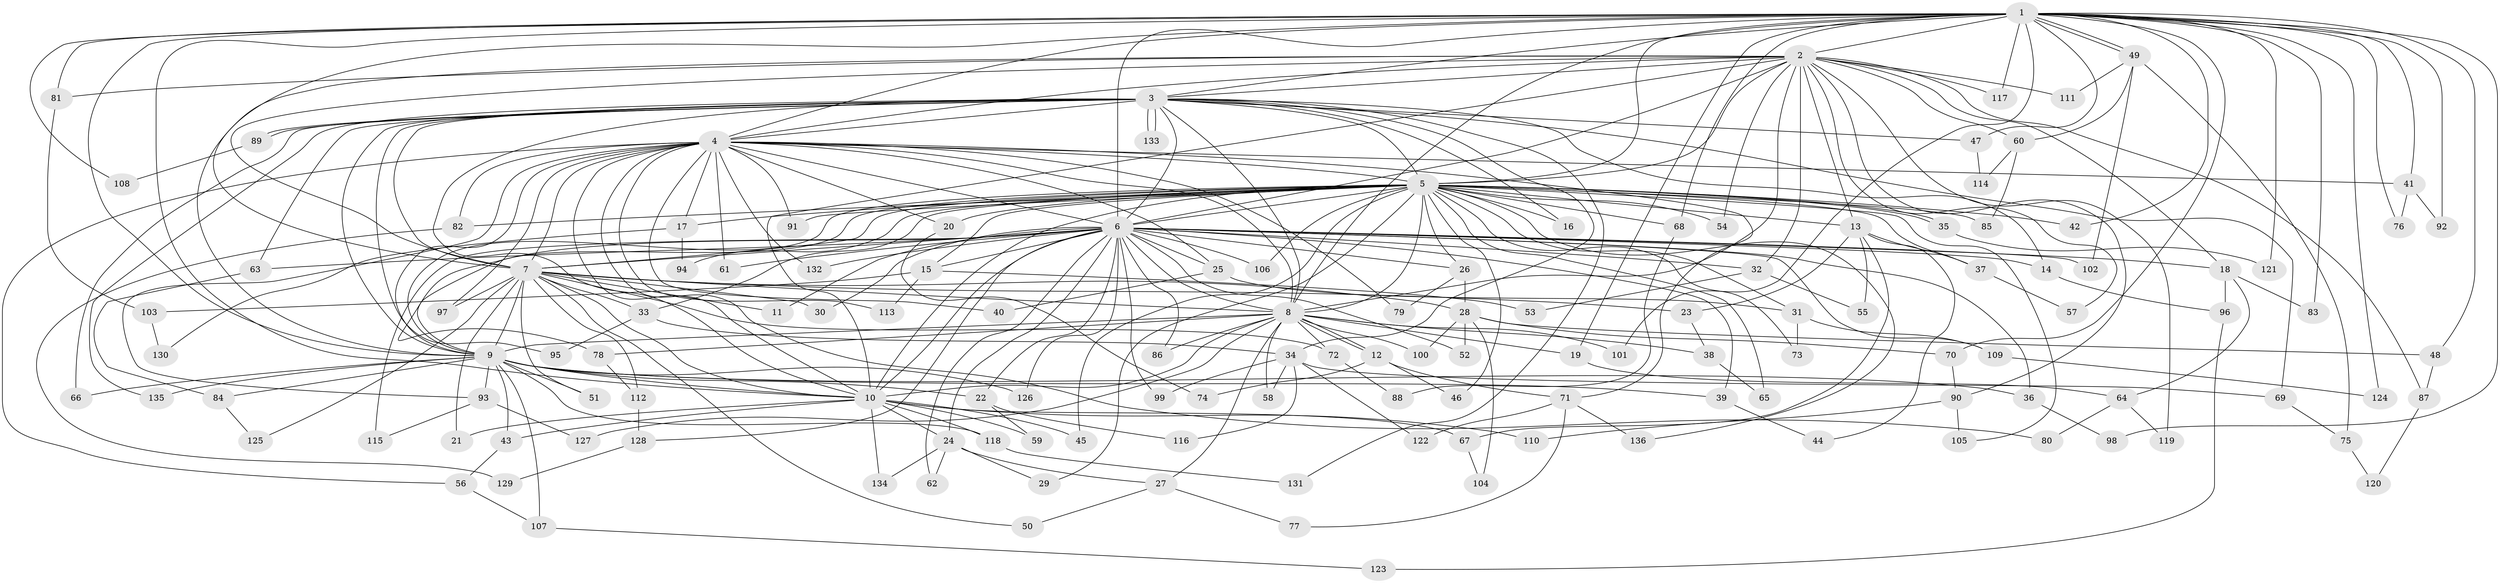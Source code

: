 // coarse degree distribution, {26: 0.010526315789473684, 19: 0.021052631578947368, 22: 0.010526315789473684, 23: 0.010526315789473684, 34: 0.010526315789473684, 32: 0.010526315789473684, 21: 0.010526315789473684, 20: 0.010526315789473684, 15: 0.010526315789473684, 2: 0.42105263157894735, 5: 0.06315789473684211, 7: 0.042105263157894736, 3: 0.25263157894736843, 4: 0.10526315789473684, 1: 0.010526315789473684}
// Generated by graph-tools (version 1.1) at 2025/17/03/04/25 18:17:52]
// undirected, 136 vertices, 297 edges
graph export_dot {
graph [start="1"]
  node [color=gray90,style=filled];
  1;
  2;
  3;
  4;
  5;
  6;
  7;
  8;
  9;
  10;
  11;
  12;
  13;
  14;
  15;
  16;
  17;
  18;
  19;
  20;
  21;
  22;
  23;
  24;
  25;
  26;
  27;
  28;
  29;
  30;
  31;
  32;
  33;
  34;
  35;
  36;
  37;
  38;
  39;
  40;
  41;
  42;
  43;
  44;
  45;
  46;
  47;
  48;
  49;
  50;
  51;
  52;
  53;
  54;
  55;
  56;
  57;
  58;
  59;
  60;
  61;
  62;
  63;
  64;
  65;
  66;
  67;
  68;
  69;
  70;
  71;
  72;
  73;
  74;
  75;
  76;
  77;
  78;
  79;
  80;
  81;
  82;
  83;
  84;
  85;
  86;
  87;
  88;
  89;
  90;
  91;
  92;
  93;
  94;
  95;
  96;
  97;
  98;
  99;
  100;
  101;
  102;
  103;
  104;
  105;
  106;
  107;
  108;
  109;
  110;
  111;
  112;
  113;
  114;
  115;
  116;
  117;
  118;
  119;
  120;
  121;
  122;
  123;
  124;
  125;
  126;
  127;
  128;
  129;
  130;
  131;
  132;
  133;
  134;
  135;
  136;
  1 -- 2;
  1 -- 3;
  1 -- 4;
  1 -- 5;
  1 -- 6;
  1 -- 7;
  1 -- 8;
  1 -- 9;
  1 -- 10;
  1 -- 19;
  1 -- 41;
  1 -- 42;
  1 -- 47;
  1 -- 48;
  1 -- 49;
  1 -- 49;
  1 -- 68;
  1 -- 70;
  1 -- 76;
  1 -- 81;
  1 -- 83;
  1 -- 92;
  1 -- 98;
  1 -- 101;
  1 -- 108;
  1 -- 117;
  1 -- 121;
  1 -- 124;
  2 -- 3;
  2 -- 4;
  2 -- 5;
  2 -- 6;
  2 -- 7;
  2 -- 8;
  2 -- 9;
  2 -- 10;
  2 -- 13;
  2 -- 18;
  2 -- 32;
  2 -- 54;
  2 -- 57;
  2 -- 60;
  2 -- 81;
  2 -- 87;
  2 -- 90;
  2 -- 111;
  2 -- 117;
  2 -- 119;
  3 -- 4;
  3 -- 5;
  3 -- 6;
  3 -- 7;
  3 -- 8;
  3 -- 9;
  3 -- 10;
  3 -- 14;
  3 -- 16;
  3 -- 34;
  3 -- 47;
  3 -- 63;
  3 -- 66;
  3 -- 69;
  3 -- 89;
  3 -- 89;
  3 -- 95;
  3 -- 131;
  3 -- 133;
  3 -- 133;
  3 -- 135;
  4 -- 5;
  4 -- 6;
  4 -- 7;
  4 -- 8;
  4 -- 9;
  4 -- 10;
  4 -- 17;
  4 -- 20;
  4 -- 25;
  4 -- 40;
  4 -- 41;
  4 -- 56;
  4 -- 61;
  4 -- 71;
  4 -- 79;
  4 -- 80;
  4 -- 82;
  4 -- 91;
  4 -- 93;
  4 -- 97;
  4 -- 113;
  4 -- 132;
  5 -- 6;
  5 -- 7;
  5 -- 8;
  5 -- 9;
  5 -- 10;
  5 -- 13;
  5 -- 15;
  5 -- 16;
  5 -- 17;
  5 -- 20;
  5 -- 26;
  5 -- 29;
  5 -- 31;
  5 -- 33;
  5 -- 35;
  5 -- 35;
  5 -- 37;
  5 -- 42;
  5 -- 45;
  5 -- 46;
  5 -- 54;
  5 -- 65;
  5 -- 68;
  5 -- 73;
  5 -- 78;
  5 -- 82;
  5 -- 85;
  5 -- 91;
  5 -- 94;
  5 -- 105;
  5 -- 106;
  5 -- 136;
  6 -- 7;
  6 -- 8;
  6 -- 9;
  6 -- 10;
  6 -- 11;
  6 -- 14;
  6 -- 15;
  6 -- 18;
  6 -- 22;
  6 -- 24;
  6 -- 25;
  6 -- 26;
  6 -- 30;
  6 -- 32;
  6 -- 36;
  6 -- 39;
  6 -- 52;
  6 -- 61;
  6 -- 62;
  6 -- 63;
  6 -- 86;
  6 -- 99;
  6 -- 102;
  6 -- 106;
  6 -- 109;
  6 -- 115;
  6 -- 126;
  6 -- 128;
  6 -- 132;
  7 -- 8;
  7 -- 9;
  7 -- 10;
  7 -- 11;
  7 -- 21;
  7 -- 23;
  7 -- 28;
  7 -- 30;
  7 -- 33;
  7 -- 50;
  7 -- 51;
  7 -- 72;
  7 -- 97;
  7 -- 112;
  7 -- 125;
  8 -- 9;
  8 -- 10;
  8 -- 12;
  8 -- 12;
  8 -- 19;
  8 -- 27;
  8 -- 38;
  8 -- 58;
  8 -- 72;
  8 -- 78;
  8 -- 86;
  8 -- 100;
  8 -- 101;
  8 -- 127;
  9 -- 10;
  9 -- 22;
  9 -- 36;
  9 -- 39;
  9 -- 43;
  9 -- 51;
  9 -- 66;
  9 -- 84;
  9 -- 93;
  9 -- 107;
  9 -- 118;
  9 -- 126;
  9 -- 135;
  10 -- 21;
  10 -- 24;
  10 -- 43;
  10 -- 45;
  10 -- 59;
  10 -- 67;
  10 -- 110;
  10 -- 118;
  10 -- 134;
  12 -- 46;
  12 -- 71;
  12 -- 74;
  13 -- 23;
  13 -- 37;
  13 -- 44;
  13 -- 55;
  13 -- 67;
  14 -- 96;
  15 -- 53;
  15 -- 103;
  15 -- 113;
  17 -- 94;
  17 -- 130;
  18 -- 64;
  18 -- 83;
  18 -- 96;
  19 -- 64;
  20 -- 74;
  22 -- 59;
  22 -- 116;
  23 -- 38;
  24 -- 27;
  24 -- 29;
  24 -- 62;
  24 -- 134;
  25 -- 31;
  25 -- 40;
  26 -- 28;
  26 -- 79;
  27 -- 50;
  27 -- 77;
  28 -- 48;
  28 -- 52;
  28 -- 70;
  28 -- 100;
  28 -- 104;
  31 -- 73;
  31 -- 109;
  32 -- 53;
  32 -- 55;
  33 -- 34;
  33 -- 95;
  34 -- 58;
  34 -- 69;
  34 -- 99;
  34 -- 116;
  34 -- 122;
  35 -- 121;
  36 -- 98;
  37 -- 57;
  38 -- 65;
  39 -- 44;
  41 -- 76;
  41 -- 92;
  43 -- 56;
  47 -- 114;
  48 -- 87;
  49 -- 60;
  49 -- 75;
  49 -- 102;
  49 -- 111;
  56 -- 107;
  60 -- 85;
  60 -- 114;
  63 -- 84;
  64 -- 80;
  64 -- 119;
  67 -- 104;
  68 -- 88;
  69 -- 75;
  70 -- 90;
  71 -- 77;
  71 -- 122;
  71 -- 136;
  72 -- 88;
  75 -- 120;
  78 -- 112;
  81 -- 103;
  82 -- 129;
  84 -- 125;
  87 -- 120;
  89 -- 108;
  90 -- 105;
  90 -- 110;
  93 -- 115;
  93 -- 127;
  96 -- 123;
  103 -- 130;
  107 -- 123;
  109 -- 124;
  112 -- 128;
  118 -- 131;
  128 -- 129;
}
